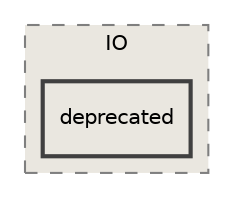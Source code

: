 digraph "/home/runner/work/Radium-Engine/Radium-Engine/src/Radium-Engine/src/IO/deprecated"
{
 // INTERACTIVE_SVG=YES
 // LATEX_PDF_SIZE
  edge [fontname="Helvetica",fontsize="10",labelfontname="Helvetica",labelfontsize="10"];
  node [fontname="Helvetica",fontsize="10",shape=record];
  compound=true
  subgraph clusterdir_fae119eb913a40fe8ed97cde8b98911e {
    graph [ bgcolor="#eae7e0", pencolor="grey50", style="filled,dashed,", label="IO", fontname="Helvetica", fontsize="10", URL="dir_fae119eb913a40fe8ed97cde8b98911e.html"]
  dir_01a8c2f0fadc2dca82cf84211ec91544 [shape=box, label="deprecated", style="filled,bold,", fillcolor="#eae7e0", color="grey25", URL="dir_01a8c2f0fadc2dca82cf84211ec91544.html"];
  }
}
